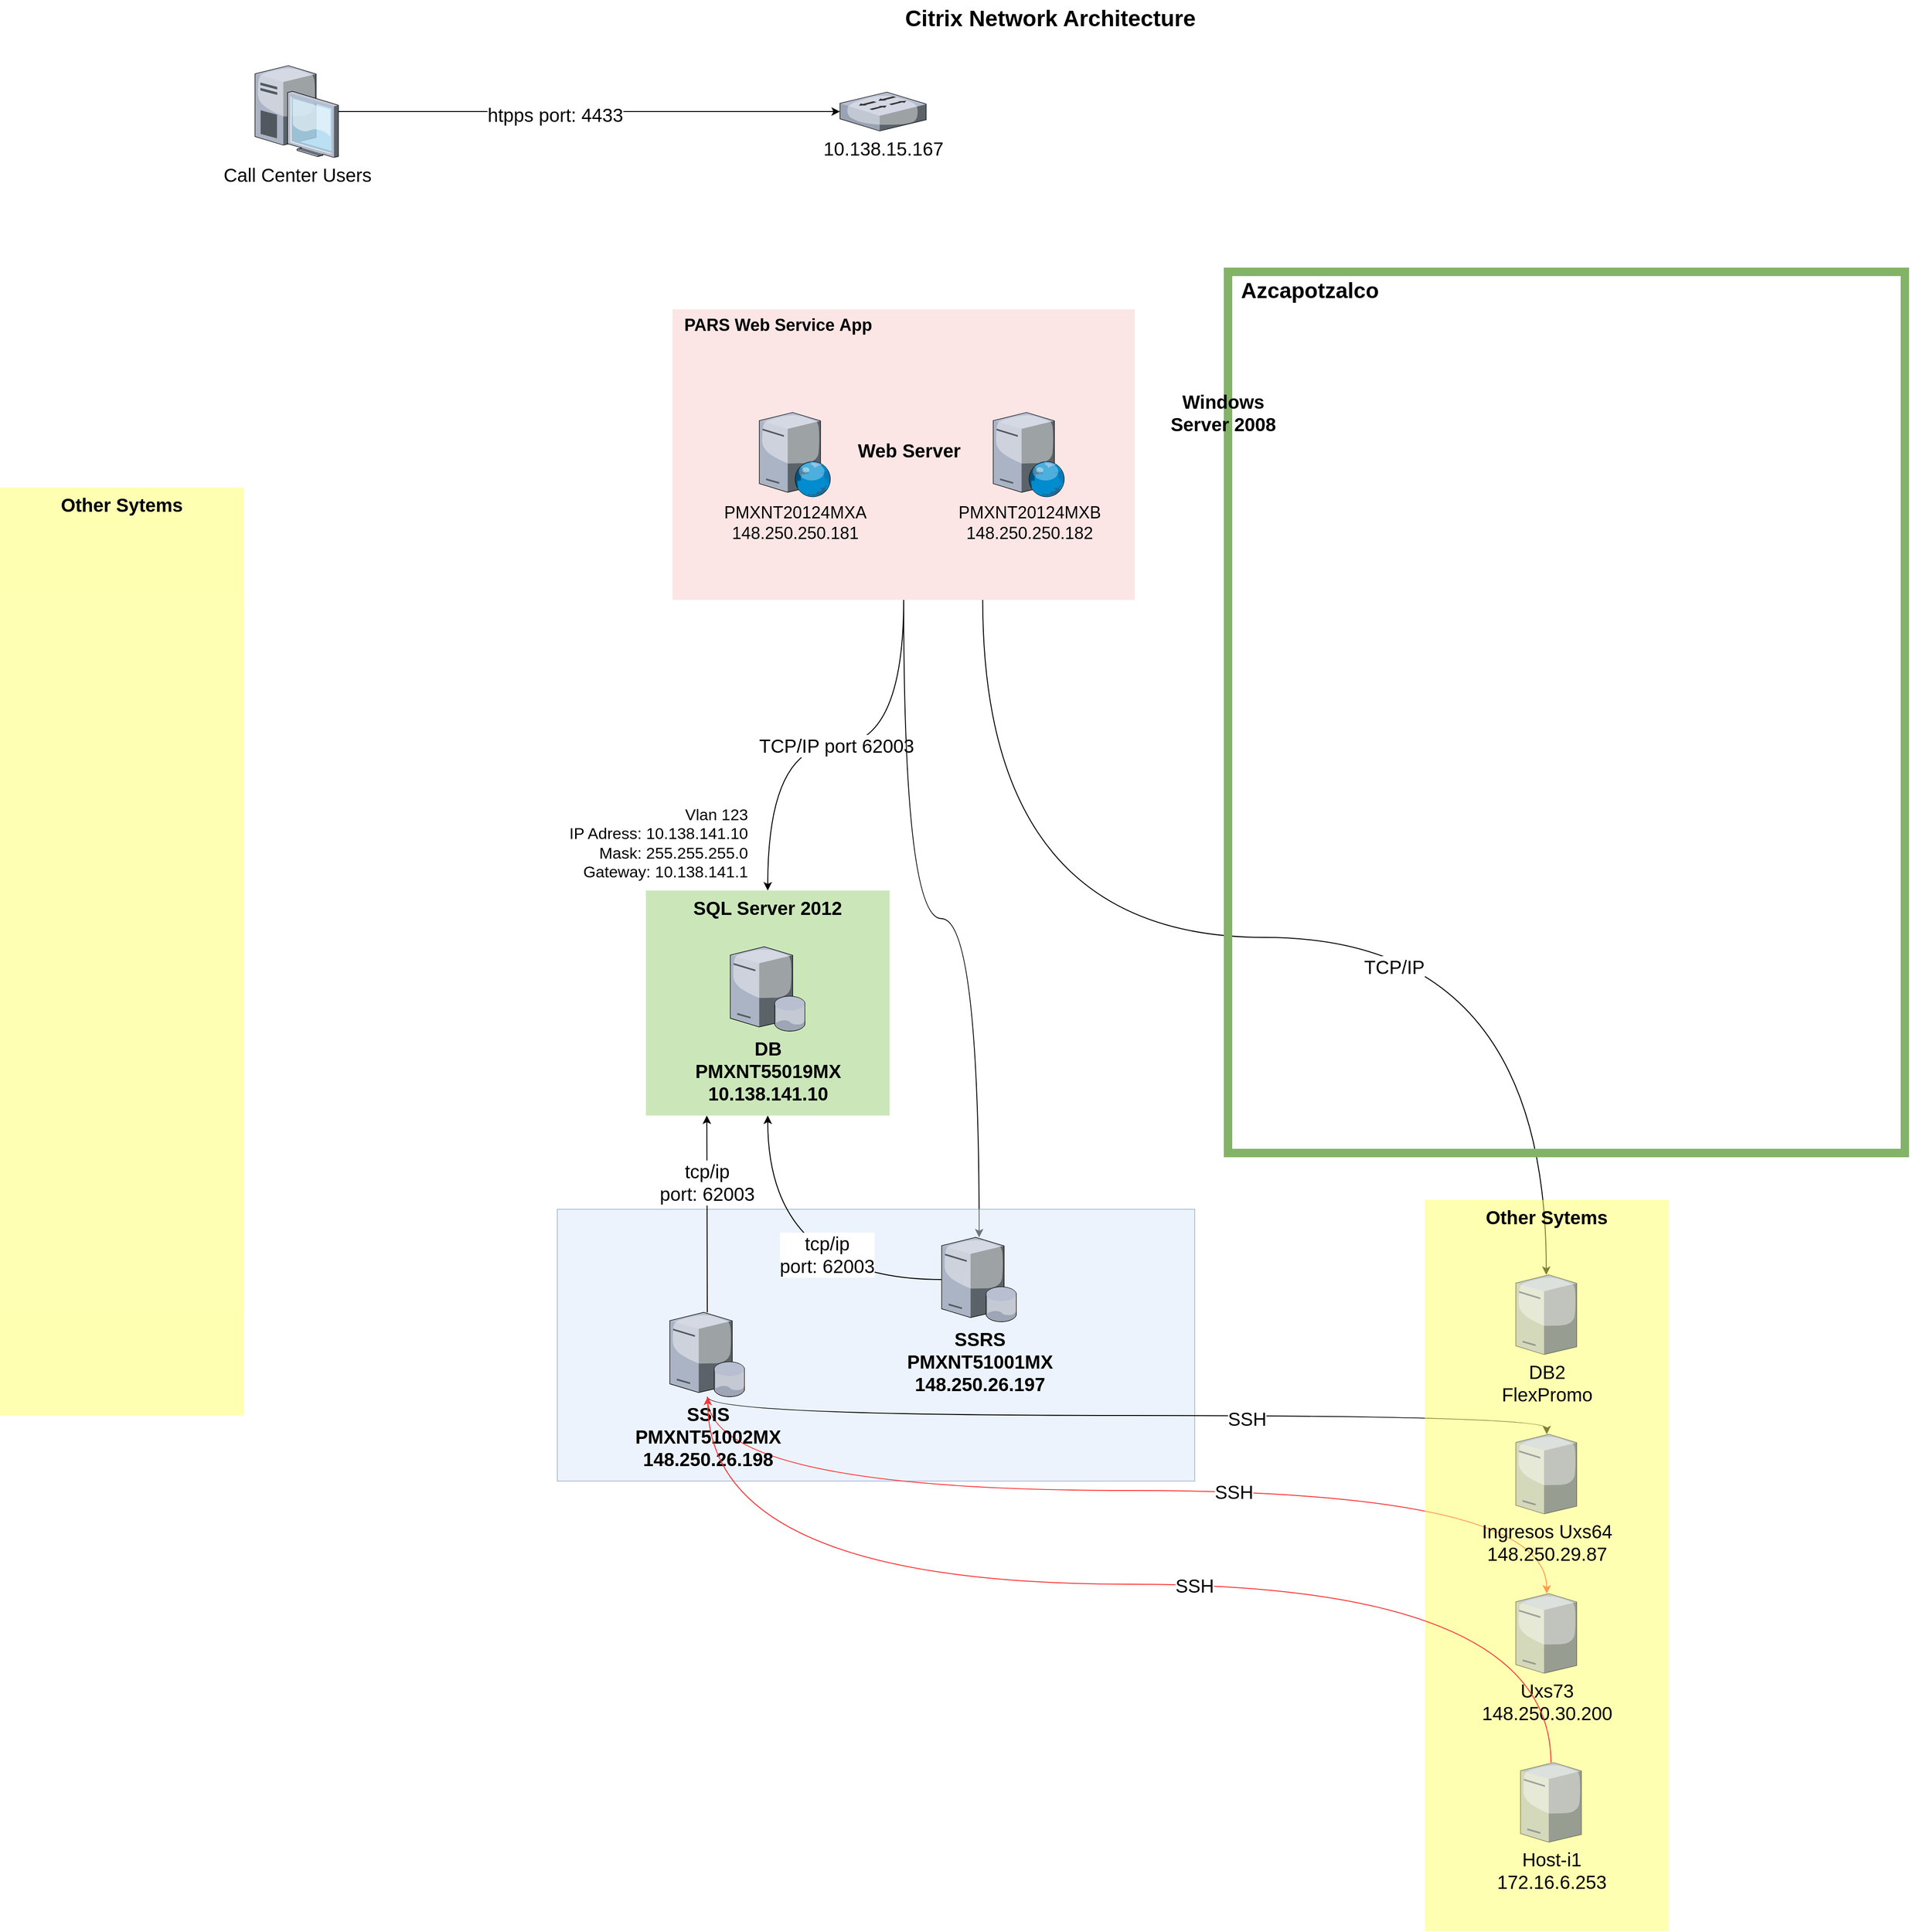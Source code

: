 <mxfile version="13.7.1" type="github">
  <diagram name="Page-1" id="e3a06f82-3646-2815-327d-82caf3d4e204">
    <mxGraphModel dx="3829.5" dy="1160" grid="1" gridSize="10" guides="1" tooltips="1" connect="1" arrows="1" fold="1" page="1" pageScale="1.5" pageWidth="1169" pageHeight="826" background="none" math="0" shadow="0">
      <root>
        <mxCell id="0" style=";html=1;" />
        <mxCell id="1" style=";html=1;" parent="0" />
        <mxCell id="NW1HPPaaWauUturvedQY-13" value="TCP/IP port 62003" style="edgeStyle=orthogonalEdgeStyle;orthogonalLoop=1;jettySize=auto;html=1;fontSize=20;curved=1;" edge="1" parent="1" source="6a7d8f32e03d9370-61" target="NW1HPPaaWauUturvedQY-11">
          <mxGeometry relative="1" as="geometry" />
        </mxCell>
        <mxCell id="NW1HPPaaWauUturvedQY-23" style="edgeStyle=orthogonalEdgeStyle;curved=1;orthogonalLoop=1;jettySize=auto;html=1;fontSize=20;" edge="1" parent="1" source="6a7d8f32e03d9370-61" target="NW1HPPaaWauUturvedQY-17">
          <mxGeometry relative="1" as="geometry" />
        </mxCell>
        <mxCell id="NW1HPPaaWauUturvedQY-29" style="edgeStyle=orthogonalEdgeStyle;curved=1;orthogonalLoop=1;jettySize=auto;html=1;fontSize=20;exitX=0.671;exitY=1;exitDx=0;exitDy=0;exitPerimeter=0;" edge="1" parent="1" source="6a7d8f32e03d9370-61" target="NW1HPPaaWauUturvedQY-25">
          <mxGeometry relative="1" as="geometry" />
        </mxCell>
        <mxCell id="NW1HPPaaWauUturvedQY-33" value="TCP/IP" style="edgeLabel;html=1;align=center;verticalAlign=middle;resizable=0;points=[];fontSize=20;" vertex="1" connectable="0" parent="NW1HPPaaWauUturvedQY-29">
          <mxGeometry x="0.208" y="-31" relative="1" as="geometry">
            <mxPoint as="offset" />
          </mxGeometry>
        </mxCell>
        <mxCell id="6a7d8f32e03d9370-61" value="&amp;nbsp; &lt;b&gt;PARS Web Service&amp;nbsp;App&lt;/b&gt;" style="whiteSpace=wrap;html=1;fillColor=#f8cecc;fontSize=18;strokeColor=none;verticalAlign=top;align=left;opacity=50;" parent="1" vertex="1">
          <mxGeometry x="527.5" y="360" width="493" height="310" as="geometry" />
        </mxCell>
        <mxCell id="6a7d8f32e03d9370-62" value="Citrix Network Architecture" style="text;strokeColor=none;fillColor=none;html=1;fontSize=24;fontStyle=1;verticalAlign=middle;align=center;" parent="1" vertex="1">
          <mxGeometry x="499" y="30" width="861" height="40" as="geometry" />
        </mxCell>
        <mxCell id="NW1HPPaaWauUturvedQY-3" style="edgeStyle=orthogonalEdgeStyle;rounded=0;orthogonalLoop=1;jettySize=auto;html=1;fontSize=20;" edge="1" parent="1" source="NW1HPPaaWauUturvedQY-1" target="NW1HPPaaWauUturvedQY-2">
          <mxGeometry relative="1" as="geometry" />
        </mxCell>
        <mxCell id="NW1HPPaaWauUturvedQY-4" value="htpps port: 4433" style="edgeLabel;html=1;align=center;verticalAlign=middle;resizable=0;points=[];fontSize=20;" vertex="1" connectable="0" parent="NW1HPPaaWauUturvedQY-3">
          <mxGeometry x="0.0" y="-37" relative="1" as="geometry">
            <mxPoint x="-37" y="-34" as="offset" />
          </mxGeometry>
        </mxCell>
        <mxCell id="NW1HPPaaWauUturvedQY-1" value="Call Center Users" style="verticalLabelPosition=bottom;aspect=fixed;html=1;verticalAlign=top;strokeColor=none;align=center;outlineConnect=0;shape=mxgraph.citrix.desktop;fontSize=20;" vertex="1" parent="1">
          <mxGeometry x="82" y="100" width="89" height="98" as="geometry" />
        </mxCell>
        <mxCell id="NW1HPPaaWauUturvedQY-2" value="10.138.15.167" style="verticalLabelPosition=bottom;aspect=fixed;html=1;verticalAlign=top;strokeColor=none;align=center;outlineConnect=0;shape=mxgraph.citrix.switch;fontSize=20;" vertex="1" parent="1">
          <mxGeometry x="706" y="128.25" width="92" height="41.5" as="geometry" />
        </mxCell>
        <mxCell id="NW1HPPaaWauUturvedQY-5" value="" style="shape=image;html=1;verticalAlign=top;verticalLabelPosition=bottom;labelBackgroundColor=#ffffff;imageAspect=0;aspect=fixed;image=https://cdn3.iconfinder.com/data/icons/security-flat-2-1/512/wall__fire__bricks_-128.png;fontSize=20;" vertex="1" parent="1">
          <mxGeometry x="1270" y="89.75" width="80" height="80" as="geometry" />
        </mxCell>
        <mxCell id="NW1HPPaaWauUturvedQY-6" value="&lt;b&gt;&amp;nbsp; Azcapotzalco&lt;/b&gt;" style="whiteSpace=wrap;html=1;fontSize=23;verticalAlign=top;strokeColor=#82b366;fillColor=none;strokeWidth=9;align=left;" vertex="1" parent="1">
          <mxGeometry x="1120" y="320" width="722" height="940" as="geometry" />
        </mxCell>
        <mxCell id="NW1HPPaaWauUturvedQY-7" value="PMXNT20124MXA&lt;br&gt;148.250.250.181" style="verticalLabelPosition=bottom;aspect=fixed;html=1;verticalAlign=top;strokeColor=none;align=center;outlineConnect=0;shape=mxgraph.citrix.web_server;fillColor=none;fontSize=18;" vertex="1" parent="1">
          <mxGeometry x="620" y="470" width="76.5" height="90" as="geometry" />
        </mxCell>
        <mxCell id="NW1HPPaaWauUturvedQY-8" value="PMXNT20124MXB&lt;br&gt;148.250.250.182" style="verticalLabelPosition=bottom;aspect=fixed;html=1;verticalAlign=top;strokeColor=none;align=center;outlineConnect=0;shape=mxgraph.citrix.web_server;fillColor=none;fontSize=18;" vertex="1" parent="1">
          <mxGeometry x="869.5" y="470" width="76.5" height="90" as="geometry" />
        </mxCell>
        <mxCell id="NW1HPPaaWauUturvedQY-9" value="Web Server" style="text;html=1;strokeColor=none;fillColor=none;align=center;verticalAlign=middle;whiteSpace=wrap;rounded=0;fontSize=20;fontStyle=1" vertex="1" parent="1">
          <mxGeometry x="720" y="500" width="120" height="20" as="geometry" />
        </mxCell>
        <mxCell id="NW1HPPaaWauUturvedQY-10" value="Windows Server 2008" style="text;html=1;strokeColor=none;fillColor=none;align=center;verticalAlign=middle;whiteSpace=wrap;rounded=0;fontSize=20;fontStyle=1" vertex="1" parent="1">
          <mxGeometry x="1040" y="460" width="150" height="20" as="geometry" />
        </mxCell>
        <mxCell id="NW1HPPaaWauUturvedQY-11" value="&lt;b&gt;&lt;font style=&quot;font-size: 20px&quot;&gt;SQL Server 2012&lt;/font&gt;&lt;/b&gt;" style="whiteSpace=wrap;html=1;fontSize=18;strokeColor=none;verticalAlign=top;align=center;fillColor=#97D077;opacity=50;" vertex="1" parent="1">
          <mxGeometry x="499" y="980" width="260" height="240" as="geometry" />
        </mxCell>
        <mxCell id="NW1HPPaaWauUturvedQY-12" value="&lt;b&gt;DB&lt;br&gt;PMXNT55019MX&lt;br&gt;10.138.141.10&lt;/b&gt;" style="verticalLabelPosition=bottom;aspect=fixed;html=1;verticalAlign=top;strokeColor=none;align=center;outlineConnect=0;shape=mxgraph.citrix.database_server;fillColor=#97D077;fontSize=20;" vertex="1" parent="1">
          <mxGeometry x="589" y="1040" width="80" height="90" as="geometry" />
        </mxCell>
        <mxCell id="NW1HPPaaWauUturvedQY-14" value="Vlan 123&lt;br style=&quot;font-size: 17px;&quot;&gt;IP Adress: 10.138.141.10&lt;br style=&quot;font-size: 17px;&quot;&gt;Mask: 255.255.255.0&lt;br style=&quot;font-size: 17px;&quot;&gt;Gateway: 10.138.141.1" style="text;html=1;strokeColor=none;fillColor=none;align=right;verticalAlign=middle;whiteSpace=wrap;rounded=0;fontSize=17;" vertex="1" parent="1">
          <mxGeometry x="360" y="920" width="250" height="20" as="geometry" />
        </mxCell>
        <mxCell id="NW1HPPaaWauUturvedQY-15" value="" style="whiteSpace=wrap;html=1;fontSize=18;strokeColor=#6c8ebf;verticalAlign=top;align=center;fillColor=#dae8fc;opacity=50;imageAspect=1;connectable=1;allowArrows=1;recursiveResize=0;expand=1;gradientDirection=north;" vertex="1" parent="1">
          <mxGeometry x="404.5" y="1320" width="680" height="290" as="geometry" />
        </mxCell>
        <mxCell id="NW1HPPaaWauUturvedQY-19" style="edgeStyle=orthogonalEdgeStyle;curved=1;orthogonalLoop=1;jettySize=auto;html=1;entryX=0.25;entryY=1;entryDx=0;entryDy=0;fontSize=17;" edge="1" parent="1" source="NW1HPPaaWauUturvedQY-16" target="NW1HPPaaWauUturvedQY-11">
          <mxGeometry relative="1" as="geometry" />
        </mxCell>
        <mxCell id="NW1HPPaaWauUturvedQY-20" value="tcp/ip&lt;br style=&quot;font-size: 20px;&quot;&gt;port: 62003" style="edgeLabel;html=1;align=center;verticalAlign=middle;resizable=0;points=[];fontSize=20;" vertex="1" connectable="0" parent="NW1HPPaaWauUturvedQY-19">
          <mxGeometry x="0.342" relative="1" as="geometry">
            <mxPoint y="1" as="offset" />
          </mxGeometry>
        </mxCell>
        <mxCell id="NW1HPPaaWauUturvedQY-30" style="edgeStyle=orthogonalEdgeStyle;curved=1;orthogonalLoop=1;jettySize=auto;html=1;fontSize=20;" edge="1" parent="1" source="NW1HPPaaWauUturvedQY-16" target="NW1HPPaaWauUturvedQY-26">
          <mxGeometry relative="1" as="geometry">
            <Array as="points">
              <mxPoint x="565" y="1540" />
              <mxPoint x="1460" y="1540" />
            </Array>
          </mxGeometry>
        </mxCell>
        <mxCell id="NW1HPPaaWauUturvedQY-34" value="SSH" style="edgeLabel;html=1;align=center;verticalAlign=middle;resizable=0;points=[];fontSize=20;" vertex="1" connectable="0" parent="NW1HPPaaWauUturvedQY-30">
          <mxGeometry x="0.273" y="-3" relative="1" as="geometry">
            <mxPoint as="offset" />
          </mxGeometry>
        </mxCell>
        <mxCell id="NW1HPPaaWauUturvedQY-31" style="edgeStyle=orthogonalEdgeStyle;curved=1;orthogonalLoop=1;jettySize=auto;html=1;fontSize=20;strokeColor=#FF3333;" edge="1" parent="1" source="NW1HPPaaWauUturvedQY-16" target="NW1HPPaaWauUturvedQY-27">
          <mxGeometry relative="1" as="geometry">
            <Array as="points">
              <mxPoint x="565" y="1620" />
              <mxPoint x="1460" y="1620" />
            </Array>
          </mxGeometry>
        </mxCell>
        <mxCell id="NW1HPPaaWauUturvedQY-35" value="SSH" style="edgeLabel;html=1;align=center;verticalAlign=middle;resizable=0;points=[];fontSize=20;" vertex="1" connectable="0" parent="NW1HPPaaWauUturvedQY-31">
          <mxGeometry x="0.197" y="-1" relative="1" as="geometry">
            <mxPoint as="offset" />
          </mxGeometry>
        </mxCell>
        <mxCell id="NW1HPPaaWauUturvedQY-16" value="&lt;b&gt;SSIS&lt;br&gt;PMXNT51002MX&lt;br&gt;148.250.26.198&lt;/b&gt;" style="verticalLabelPosition=bottom;aspect=fixed;html=1;verticalAlign=top;strokeColor=none;align=center;outlineConnect=0;shape=mxgraph.citrix.database_server;fillColor=#97D077;fontSize=20;" vertex="1" parent="1">
          <mxGeometry x="524.5" y="1430" width="80" height="90" as="geometry" />
        </mxCell>
        <mxCell id="NW1HPPaaWauUturvedQY-18" style="edgeStyle=orthogonalEdgeStyle;curved=1;orthogonalLoop=1;jettySize=auto;html=1;entryX=0.5;entryY=1;entryDx=0;entryDy=0;fontSize=17;" edge="1" parent="1" source="NW1HPPaaWauUturvedQY-17" target="NW1HPPaaWauUturvedQY-11">
          <mxGeometry relative="1" as="geometry" />
        </mxCell>
        <mxCell id="NW1HPPaaWauUturvedQY-21" value="tcp/ip&lt;br&gt;port: 62003" style="edgeLabel;html=1;align=center;verticalAlign=middle;resizable=0;points=[];fontSize=20;" vertex="1" connectable="0" parent="NW1HPPaaWauUturvedQY-18">
          <mxGeometry x="-0.321" y="-27" relative="1" as="geometry">
            <mxPoint as="offset" />
          </mxGeometry>
        </mxCell>
        <mxCell id="NW1HPPaaWauUturvedQY-17" value="&lt;b&gt;SSRS&lt;br&gt;PMXNT51001MX&lt;br&gt;148.250.26.197&lt;/b&gt;" style="verticalLabelPosition=bottom;aspect=fixed;html=1;verticalAlign=top;strokeColor=none;align=center;outlineConnect=0;shape=mxgraph.citrix.database_server;fillColor=#97D077;fontSize=20;" vertex="1" parent="1">
          <mxGeometry x="814.5" y="1350" width="80" height="90" as="geometry" />
        </mxCell>
        <mxCell id="NW1HPPaaWauUturvedQY-24" value="&lt;b&gt;&lt;font style=&quot;font-size: 20px&quot;&gt;Other Sytems&lt;br&gt;&lt;/font&gt;&lt;/b&gt;" style="whiteSpace=wrap;html=1;fontSize=18;strokeColor=none;verticalAlign=top;align=center;opacity=50;fillColor=#FFFF66;" vertex="1" parent="1">
          <mxGeometry x="1330" y="1310" width="260" height="780" as="geometry" />
        </mxCell>
        <mxCell id="NW1HPPaaWauUturvedQY-25" value="DB2&lt;br&gt;FlexPromo" style="verticalLabelPosition=bottom;aspect=fixed;html=1;verticalAlign=top;strokeColor=none;align=center;outlineConnect=0;shape=mxgraph.citrix.tower_server;fillColor=#97D077;gradientColor=none;fontSize=20;opacity=50;" vertex="1" parent="1">
          <mxGeometry x="1427" y="1390" width="65" height="85" as="geometry" />
        </mxCell>
        <mxCell id="NW1HPPaaWauUturvedQY-26" value="Ingresos Uxs64&lt;br&gt;148.250.29.87" style="verticalLabelPosition=bottom;aspect=fixed;html=1;verticalAlign=top;strokeColor=none;align=center;outlineConnect=0;shape=mxgraph.citrix.tower_server;gradientColor=none;fontSize=20;opacity=50;fillColor=#FFFF66;" vertex="1" parent="1">
          <mxGeometry x="1427" y="1560" width="65" height="85" as="geometry" />
        </mxCell>
        <mxCell id="NW1HPPaaWauUturvedQY-27" value="Uxs73&lt;br&gt;148.250.30.200" style="verticalLabelPosition=bottom;aspect=fixed;html=1;verticalAlign=top;strokeColor=none;align=center;outlineConnect=0;shape=mxgraph.citrix.tower_server;fillColor=#97D077;gradientColor=none;fontSize=20;opacity=50;" vertex="1" parent="1">
          <mxGeometry x="1427" y="1730" width="65" height="85" as="geometry" />
        </mxCell>
        <mxCell id="NW1HPPaaWauUturvedQY-32" style="edgeStyle=orthogonalEdgeStyle;orthogonalLoop=1;jettySize=auto;html=1;strokeColor=#FF3333;fontSize=20;curved=1;" edge="1" parent="1" source="NW1HPPaaWauUturvedQY-28" target="NW1HPPaaWauUturvedQY-16">
          <mxGeometry relative="1" as="geometry">
            <Array as="points">
              <mxPoint x="1465" y="1720" />
              <mxPoint x="565" y="1720" />
            </Array>
          </mxGeometry>
        </mxCell>
        <mxCell id="NW1HPPaaWauUturvedQY-36" value="SSH" style="edgeLabel;html=1;align=center;verticalAlign=middle;resizable=0;points=[];fontSize=20;" vertex="1" connectable="0" parent="NW1HPPaaWauUturvedQY-32">
          <mxGeometry x="-0.115" y="1" relative="1" as="geometry">
            <mxPoint x="-1" as="offset" />
          </mxGeometry>
        </mxCell>
        <mxCell id="NW1HPPaaWauUturvedQY-28" value="Host-i1&lt;br&gt;172.16.6.253" style="verticalLabelPosition=bottom;aspect=fixed;html=1;verticalAlign=top;strokeColor=none;align=center;outlineConnect=0;shape=mxgraph.citrix.tower_server;fillColor=#97D077;gradientColor=none;fontSize=20;opacity=50;" vertex="1" parent="1">
          <mxGeometry x="1432" y="1910.25" width="65" height="85" as="geometry" />
        </mxCell>
        <mxCell id="NW1HPPaaWauUturvedQY-37" value="&lt;b&gt;&lt;font style=&quot;font-size: 20px&quot;&gt;Other Sytems&lt;br&gt;&lt;/font&gt;&lt;/b&gt;" style="whiteSpace=wrap;html=1;fontSize=18;strokeColor=none;verticalAlign=top;align=center;opacity=50;fillColor=#FFFF66;" vertex="1" parent="1">
          <mxGeometry x="-190" y="550" width="260" height="990" as="geometry" />
        </mxCell>
      </root>
    </mxGraphModel>
  </diagram>
</mxfile>
